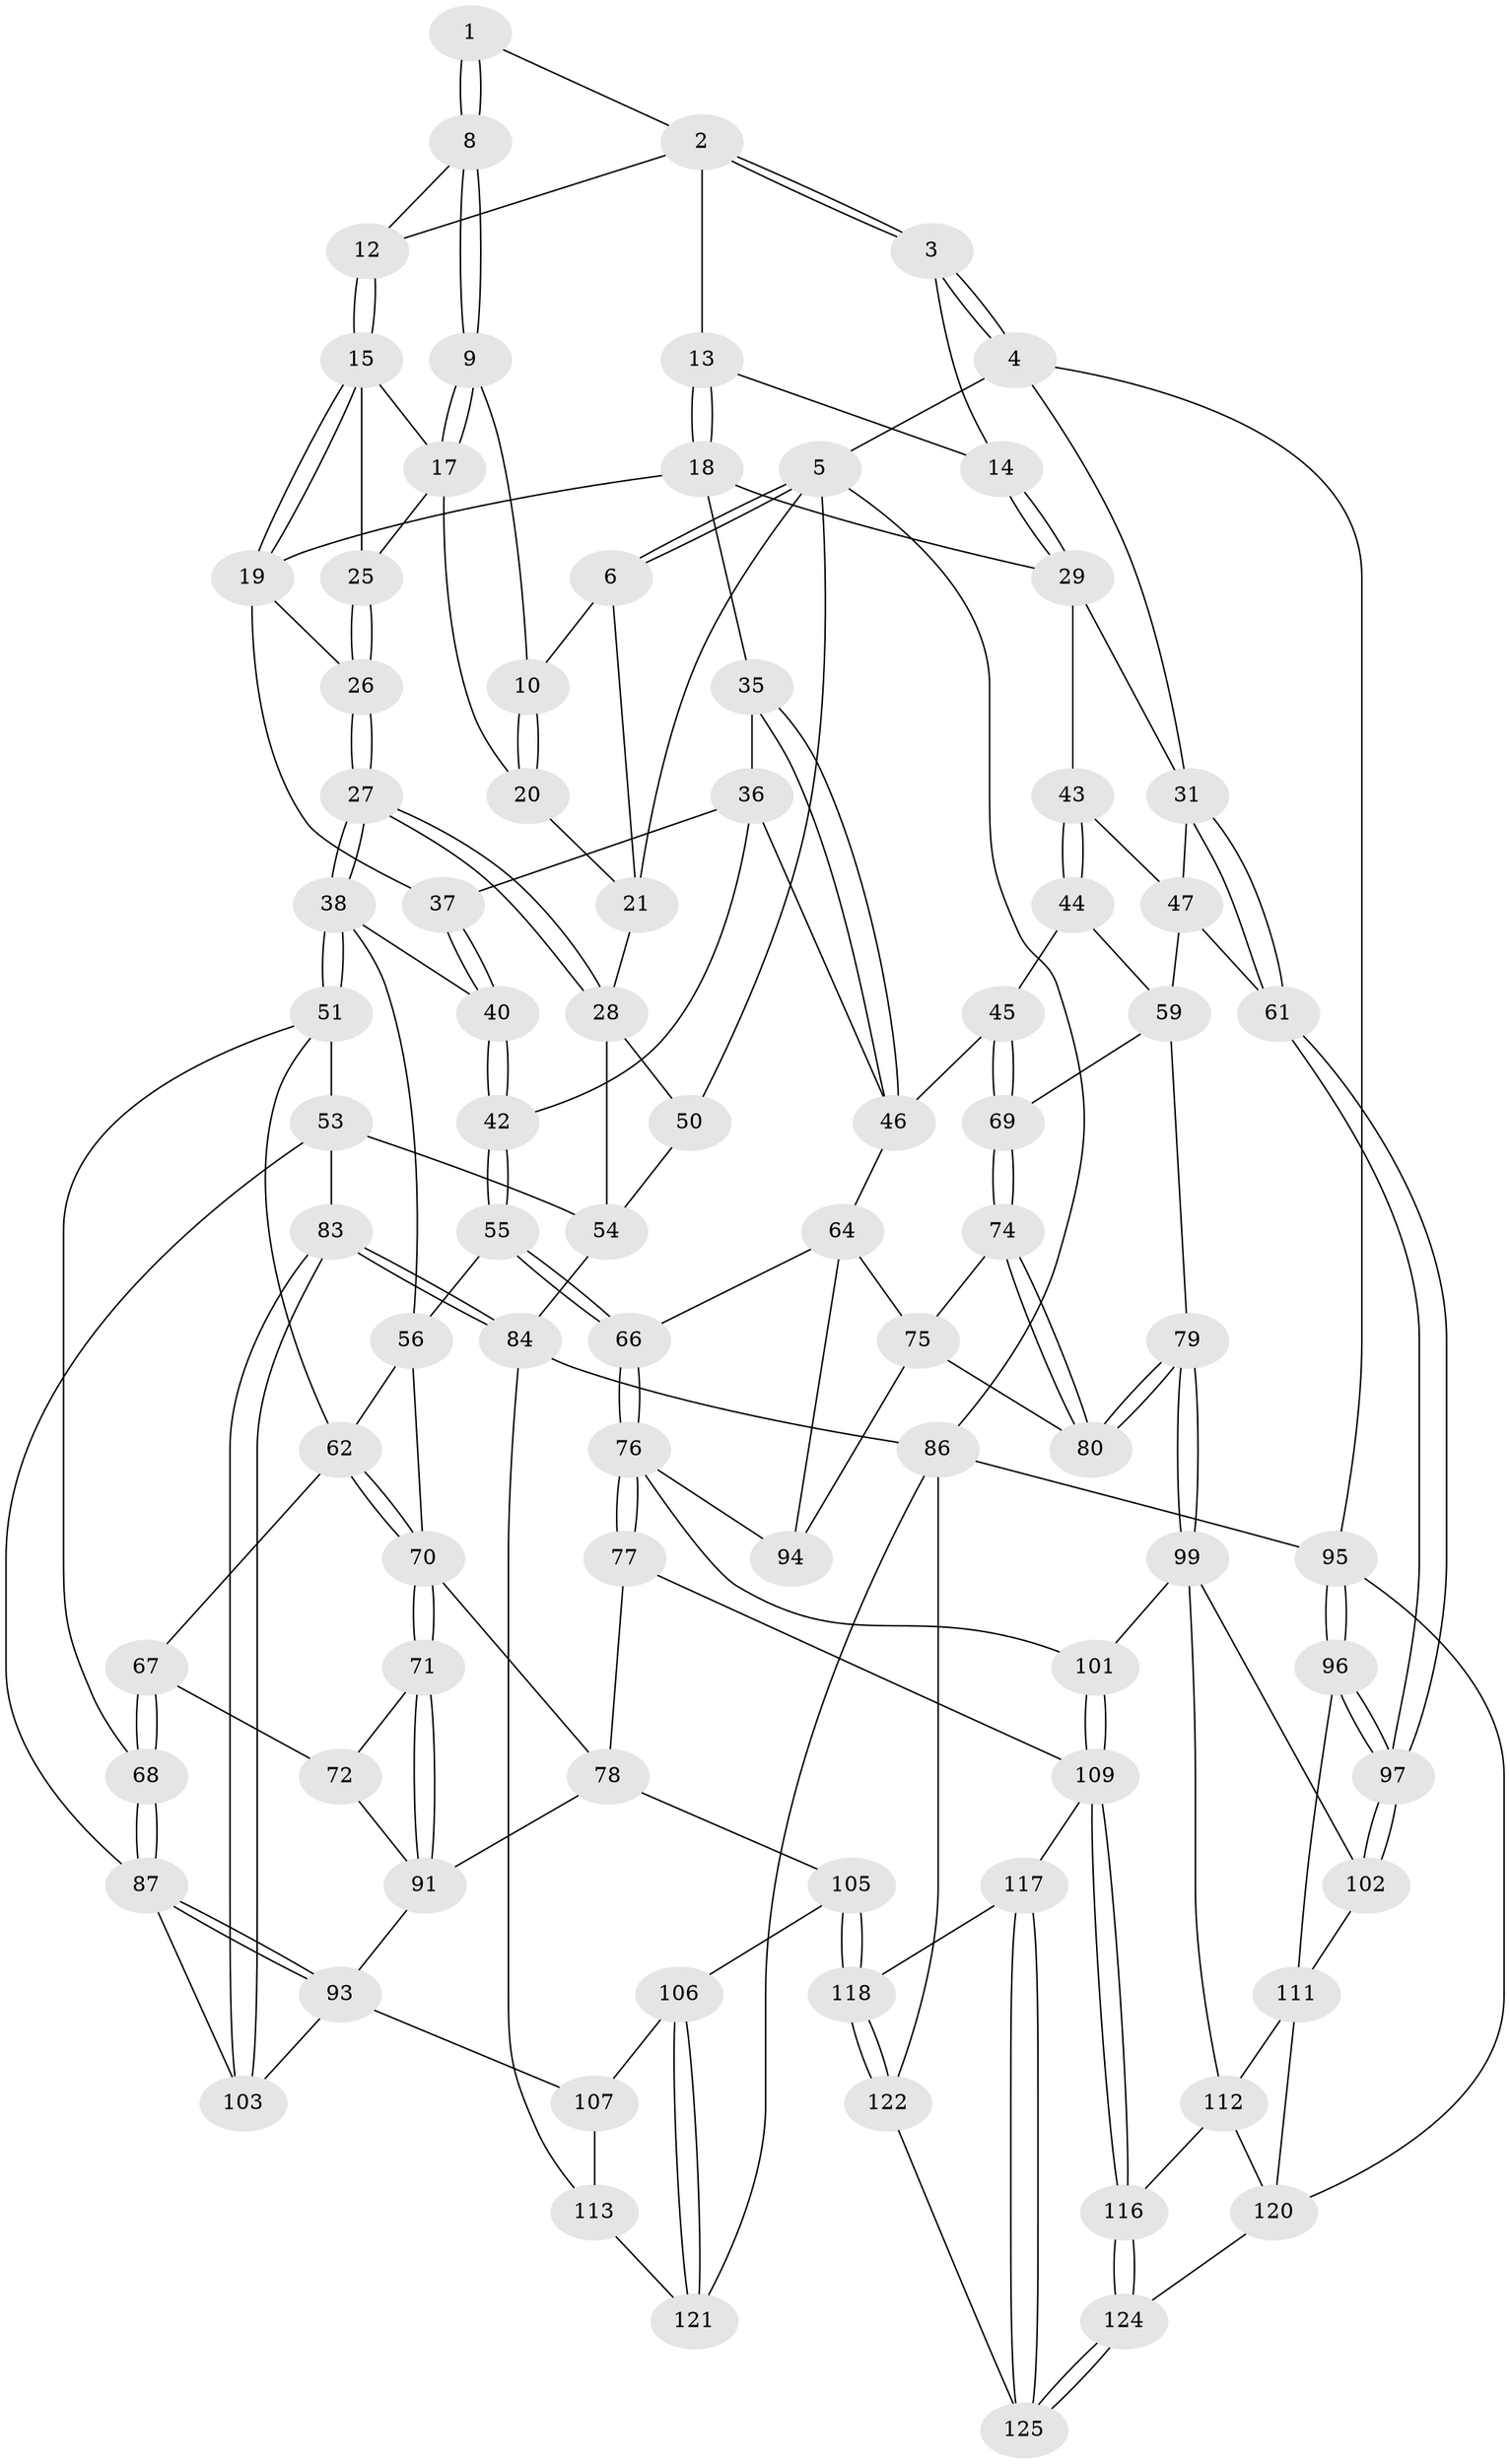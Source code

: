 // Generated by graph-tools (version 1.1) at 2025/52/02/27/25 19:52:41]
// undirected, 88 vertices, 201 edges
graph export_dot {
graph [start="1"]
  node [color=gray90,style=filled];
  1 [pos="+0.4936131886360478+0"];
  2 [pos="+0.5794592043254463+0",super="+11"];
  3 [pos="+1+0"];
  4 [pos="+1+0"];
  5 [pos="+0+0",super="+23"];
  6 [pos="+0.048226279703705695+0",super="+7"];
  8 [pos="+0.45197194777932426+0.04988822294143386"];
  9 [pos="+0.4377449027276651+0.0716027992992467"];
  10 [pos="+0.38481995474567016+0.06392279669924626"];
  12 [pos="+0.5713358945881019+0.0494111114299563"];
  13 [pos="+0.6917097526490161+0.0807724083198981"];
  14 [pos="+1+0"];
  15 [pos="+0.5506857534129562+0.1976661787236741",super="+16"];
  17 [pos="+0.4588559570588256+0.12066113340872571",super="+24"];
  18 [pos="+0.6683024044749577+0.2192160694667322",super="+30"];
  19 [pos="+0.5767214809261255+0.2281354309432921",super="+34"];
  20 [pos="+0.30471449652270327+0.10932676946118752"];
  21 [pos="+0.07121279138566583+0",super="+22"];
  25 [pos="+0.2803858277157047+0.23823959928013871"];
  26 [pos="+0.2457385247784058+0.28547865395424676"];
  27 [pos="+0.2392121799174993+0.292306990561678"];
  28 [pos="+0.2150801768167724+0.28984283321652016",super="+49"];
  29 [pos="+0.8254024049893297+0.25837169999558784",super="+33"];
  31 [pos="+1+0.36466272240831754",super="+32"];
  35 [pos="+0.6637490152824994+0.4051947582785048"];
  36 [pos="+0.6054574437654185+0.36256632961997787",super="+41"];
  37 [pos="+0.549159044813279+0.3035295628476706"];
  38 [pos="+0.2884285421344921+0.36552212798722256",super="+39"];
  40 [pos="+0.5163311937706756+0.35413518344558736"];
  42 [pos="+0.5634005606135115+0.47330136501839"];
  43 [pos="+0.814862716695627+0.39265025154719974"];
  44 [pos="+0.7950640832761706+0.42699239438191555"];
  45 [pos="+0.7145111451119568+0.47216042547661946"];
  46 [pos="+0.6930859323316146+0.48030844076166346",super="+48"];
  47 [pos="+0.9358097403169687+0.4639420671544269",super="+58"];
  50 [pos="+0+0.37583842354938923"];
  51 [pos="+0.27931799576773675+0.4335143784823986",super="+52"];
  53 [pos="+0.11193464670931466+0.5523263706512659",super="+82"];
  54 [pos="+0.09824784597388017+0.5354390654137579",super="+81"];
  55 [pos="+0.4940845193880768+0.534563917661934"];
  56 [pos="+0.48370140483677554+0.5341259086306125",super="+57"];
  59 [pos="+1+0.6168916305751548",super="+60"];
  61 [pos="+1+0.5931958451695426"];
  62 [pos="+0.35491346770897525+0.543150691846407",super="+63"];
  64 [pos="+0.6739823218870181+0.6118655005744812",super="+65"];
  66 [pos="+0.6152401568095003+0.6723423041269778"];
  67 [pos="+0.2772786671693592+0.6253876445998742"];
  68 [pos="+0.2231771233842092+0.6323097788945428"];
  69 [pos="+0.816735689697753+0.5734765491887415"];
  70 [pos="+0.3561909507827864+0.6218027024683073",super="+73"];
  71 [pos="+0.3483351438927032+0.634062035521909"];
  72 [pos="+0.3080789315828432+0.632977643632356"];
  74 [pos="+0.7683120370100137+0.6122575418452949"];
  75 [pos="+0.7563690955042209+0.615973771646026",super="+89"];
  76 [pos="+0.6052949011768581+0.7001140506256592",super="+98"];
  77 [pos="+0.5368025337782032+0.7841130965821393"];
  78 [pos="+0.4921277033214919+0.7958607561627608",super="+90"];
  79 [pos="+0.9316418713936373+0.6943436868545209"];
  80 [pos="+0.9174537302289543+0.6945408210575369"];
  83 [pos="+0+0.8019995375139257"];
  84 [pos="+0+0.8363691443484558",super="+85"];
  86 [pos="+0+1",super="+123"];
  87 [pos="+0.1945647262763436+0.6941366368431171",super="+88"];
  91 [pos="+0.4506192433285364+0.7800228086964003",super="+92"];
  93 [pos="+0.2751130952065646+0.7742620847448519",super="+104"];
  94 [pos="+0.7967860574107372+0.7283037692604662"];
  95 [pos="+1+1"];
  96 [pos="+1+1"];
  97 [pos="+1+0.8652201939786537"];
  99 [pos="+0.9085022030109592+0.781998804114198",super="+100"];
  101 [pos="+0.782429385771738+0.8530976842411918"];
  102 [pos="+0.9547206188831298+0.8378747342179094"];
  103 [pos="+0.11127582381184796+0.7581469138742392"];
  105 [pos="+0.47110721385602894+0.8194587444219558"];
  106 [pos="+0.4557952935276484+0.832107498371135"];
  107 [pos="+0.28999954270587125+0.8713200212244944",super="+108"];
  109 [pos="+0.738100422450166+0.9028027172165616",super="+110"];
  111 [pos="+0.9403836549779271+0.918648034895223",super="+119"];
  112 [pos="+0.8846455408061311+0.8903650002686015",super="+115"];
  113 [pos="+0.17789802451854586+0.9079426073033209",super="+114"];
  116 [pos="+0.7448933024968784+0.9209223357428319"];
  117 [pos="+0.6214586565713038+0.9723129276488772"];
  118 [pos="+0.505459240885169+0.9654066435262242"];
  120 [pos="+0.890832448508874+1",super="+126"];
  121 [pos="+0.28410803647310884+1"];
  122 [pos="+0.4881841923925522+1"];
  124 [pos="+0.7728167167166212+1"];
  125 [pos="+0.623870664760353+1"];
  1 -- 2;
  1 -- 8;
  1 -- 8;
  2 -- 3;
  2 -- 3;
  2 -- 12;
  2 -- 13;
  3 -- 4;
  3 -- 4;
  3 -- 14;
  4 -- 5;
  4 -- 31;
  4 -- 95;
  5 -- 6;
  5 -- 6;
  5 -- 86;
  5 -- 21;
  5 -- 50;
  6 -- 21;
  6 -- 10;
  8 -- 9;
  8 -- 9;
  8 -- 12;
  9 -- 10;
  9 -- 17;
  9 -- 17;
  10 -- 20;
  10 -- 20;
  12 -- 15;
  12 -- 15;
  13 -- 14;
  13 -- 18;
  13 -- 18;
  14 -- 29;
  14 -- 29;
  15 -- 19;
  15 -- 19;
  15 -- 17;
  15 -- 25;
  17 -- 20;
  17 -- 25;
  18 -- 19;
  18 -- 35;
  18 -- 29;
  19 -- 26;
  19 -- 37;
  20 -- 21;
  21 -- 28;
  25 -- 26;
  25 -- 26;
  26 -- 27;
  26 -- 27;
  27 -- 28;
  27 -- 28;
  27 -- 38;
  27 -- 38;
  28 -- 50;
  28 -- 54;
  29 -- 43;
  29 -- 31;
  31 -- 61;
  31 -- 61;
  31 -- 47;
  35 -- 36;
  35 -- 46;
  35 -- 46;
  36 -- 37;
  36 -- 42;
  36 -- 46;
  37 -- 40;
  37 -- 40;
  38 -- 51;
  38 -- 51;
  38 -- 40;
  38 -- 56;
  40 -- 42;
  40 -- 42;
  42 -- 55;
  42 -- 55;
  43 -- 44;
  43 -- 44;
  43 -- 47;
  44 -- 45;
  44 -- 59;
  45 -- 46;
  45 -- 69;
  45 -- 69;
  46 -- 64;
  47 -- 59;
  47 -- 61;
  50 -- 54;
  51 -- 68;
  51 -- 53;
  51 -- 62;
  53 -- 54;
  53 -- 83;
  53 -- 87;
  54 -- 84;
  55 -- 56;
  55 -- 66;
  55 -- 66;
  56 -- 62;
  56 -- 70;
  59 -- 79;
  59 -- 69;
  61 -- 97;
  61 -- 97;
  62 -- 70;
  62 -- 70;
  62 -- 67;
  64 -- 75;
  64 -- 66;
  64 -- 94;
  66 -- 76;
  66 -- 76;
  67 -- 68;
  67 -- 68;
  67 -- 72;
  68 -- 87;
  68 -- 87;
  69 -- 74;
  69 -- 74;
  70 -- 71;
  70 -- 71;
  70 -- 78;
  71 -- 72;
  71 -- 91;
  71 -- 91;
  72 -- 91;
  74 -- 75;
  74 -- 80;
  74 -- 80;
  75 -- 80;
  75 -- 94;
  76 -- 77;
  76 -- 77;
  76 -- 101;
  76 -- 94;
  77 -- 78;
  77 -- 109;
  78 -- 105;
  78 -- 91;
  79 -- 80;
  79 -- 80;
  79 -- 99;
  79 -- 99;
  83 -- 84;
  83 -- 84;
  83 -- 103;
  83 -- 103;
  84 -- 113;
  84 -- 86;
  86 -- 95;
  86 -- 121;
  86 -- 122;
  87 -- 93;
  87 -- 93;
  87 -- 103;
  91 -- 93;
  93 -- 107;
  93 -- 103;
  95 -- 96;
  95 -- 96;
  95 -- 120;
  96 -- 97;
  96 -- 97;
  96 -- 111;
  97 -- 102;
  97 -- 102;
  99 -- 102;
  99 -- 112;
  99 -- 101;
  101 -- 109;
  101 -- 109;
  102 -- 111;
  105 -- 106;
  105 -- 118;
  105 -- 118;
  106 -- 107;
  106 -- 121;
  106 -- 121;
  107 -- 113 [weight=2];
  109 -- 116;
  109 -- 116;
  109 -- 117;
  111 -- 112;
  111 -- 120;
  112 -- 116;
  112 -- 120;
  113 -- 121;
  116 -- 124;
  116 -- 124;
  117 -- 118;
  117 -- 125;
  117 -- 125;
  118 -- 122;
  118 -- 122;
  120 -- 124;
  122 -- 125;
  124 -- 125;
  124 -- 125;
}
